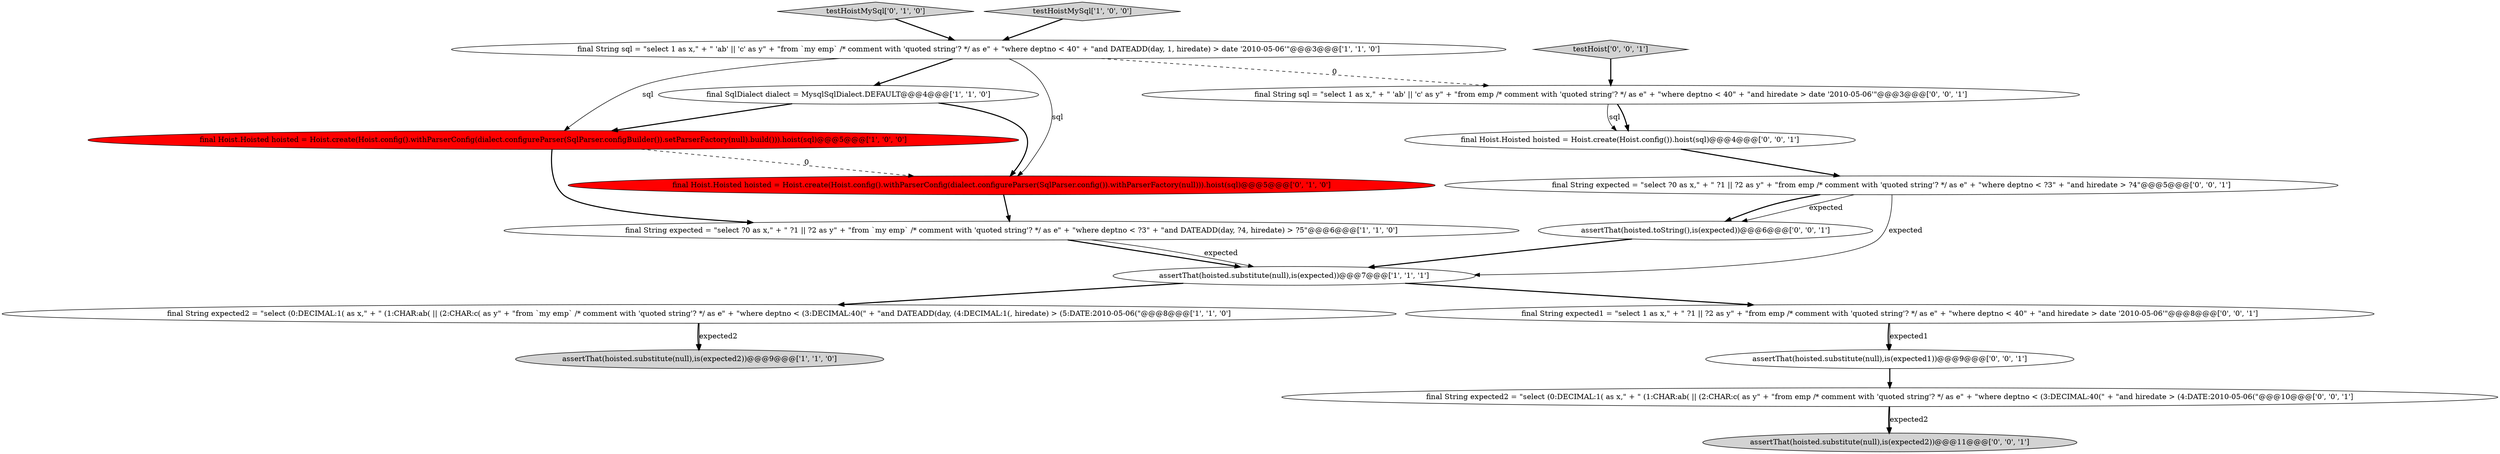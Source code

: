 digraph {
5 [style = filled, label = "final Hoist.Hoisted hoisted = Hoist.create(Hoist.config().withParserConfig(dialect.configureParser(SqlParser.configBuilder()).setParserFactory(null).build())).hoist(sql)@@@5@@@['1', '0', '0']", fillcolor = red, shape = ellipse image = "AAA1AAABBB1BBB"];
10 [style = filled, label = "assertThat(hoisted.substitute(null),is(expected1))@@@9@@@['0', '0', '1']", fillcolor = white, shape = ellipse image = "AAA0AAABBB3BBB"];
4 [style = filled, label = "final String sql = \"select 1 as x,\" + \" 'ab' || 'c' as y\" + \"from `my emp` /* comment with 'quoted string'? */ as e\" + \"where deptno < 40\" + \"and DATEADD(day, 1, hiredate) > date '2010-05-06'\"@@@3@@@['1', '1', '0']", fillcolor = white, shape = ellipse image = "AAA0AAABBB1BBB"];
12 [style = filled, label = "testHoist['0', '0', '1']", fillcolor = lightgray, shape = diamond image = "AAA0AAABBB3BBB"];
6 [style = filled, label = "assertThat(hoisted.substitute(null),is(expected))@@@7@@@['1', '1', '1']", fillcolor = white, shape = ellipse image = "AAA0AAABBB1BBB"];
7 [style = filled, label = "final String expected2 = \"select (0:DECIMAL:1( as x,\" + \" (1:CHAR:ab( || (2:CHAR:c( as y\" + \"from `my emp` /* comment with 'quoted string'? */ as e\" + \"where deptno < (3:DECIMAL:40(\" + \"and DATEADD(day, (4:DECIMAL:1(, hiredate) > (5:DATE:2010-05-06(\"@@@8@@@['1', '1', '0']", fillcolor = white, shape = ellipse image = "AAA0AAABBB1BBB"];
15 [style = filled, label = "final Hoist.Hoisted hoisted = Hoist.create(Hoist.config()).hoist(sql)@@@4@@@['0', '0', '1']", fillcolor = white, shape = ellipse image = "AAA0AAABBB3BBB"];
16 [style = filled, label = "final String sql = \"select 1 as x,\" + \" 'ab' || 'c' as y\" + \"from emp /* comment with 'quoted string'? */ as e\" + \"where deptno < 40\" + \"and hiredate > date '2010-05-06'\"@@@3@@@['0', '0', '1']", fillcolor = white, shape = ellipse image = "AAA0AAABBB3BBB"];
1 [style = filled, label = "assertThat(hoisted.substitute(null),is(expected2))@@@9@@@['1', '1', '0']", fillcolor = lightgray, shape = ellipse image = "AAA0AAABBB1BBB"];
17 [style = filled, label = "assertThat(hoisted.toString(),is(expected))@@@6@@@['0', '0', '1']", fillcolor = white, shape = ellipse image = "AAA0AAABBB3BBB"];
11 [style = filled, label = "assertThat(hoisted.substitute(null),is(expected2))@@@11@@@['0', '0', '1']", fillcolor = lightgray, shape = ellipse image = "AAA0AAABBB3BBB"];
9 [style = filled, label = "final Hoist.Hoisted hoisted = Hoist.create(Hoist.config().withParserConfig(dialect.configureParser(SqlParser.config()).withParserFactory(null))).hoist(sql)@@@5@@@['0', '1', '0']", fillcolor = red, shape = ellipse image = "AAA1AAABBB2BBB"];
18 [style = filled, label = "final String expected2 = \"select (0:DECIMAL:1( as x,\" + \" (1:CHAR:ab( || (2:CHAR:c( as y\" + \"from emp /* comment with 'quoted string'? */ as e\" + \"where deptno < (3:DECIMAL:40(\" + \"and hiredate > (4:DATE:2010-05-06(\"@@@10@@@['0', '0', '1']", fillcolor = white, shape = ellipse image = "AAA0AAABBB3BBB"];
13 [style = filled, label = "final String expected = \"select ?0 as x,\" + \" ?1 || ?2 as y\" + \"from emp /* comment with 'quoted string'? */ as e\" + \"where deptno < ?3\" + \"and hiredate > ?4\"@@@5@@@['0', '0', '1']", fillcolor = white, shape = ellipse image = "AAA0AAABBB3BBB"];
8 [style = filled, label = "testHoistMySql['0', '1', '0']", fillcolor = lightgray, shape = diamond image = "AAA0AAABBB2BBB"];
14 [style = filled, label = "final String expected1 = \"select 1 as x,\" + \" ?1 || ?2 as y\" + \"from emp /* comment with 'quoted string'? */ as e\" + \"where deptno < 40\" + \"and hiredate > date '2010-05-06'\"@@@8@@@['0', '0', '1']", fillcolor = white, shape = ellipse image = "AAA0AAABBB3BBB"];
3 [style = filled, label = "final String expected = \"select ?0 as x,\" + \" ?1 || ?2 as y\" + \"from `my emp` /* comment with 'quoted string'? */ as e\" + \"where deptno < ?3\" + \"and DATEADD(day, ?4, hiredate) > ?5\"@@@6@@@['1', '1', '0']", fillcolor = white, shape = ellipse image = "AAA0AAABBB1BBB"];
0 [style = filled, label = "testHoistMySql['1', '0', '0']", fillcolor = lightgray, shape = diamond image = "AAA0AAABBB1BBB"];
2 [style = filled, label = "final SqlDialect dialect = MysqlSqlDialect.DEFAULT@@@4@@@['1', '1', '0']", fillcolor = white, shape = ellipse image = "AAA0AAABBB1BBB"];
5->3 [style = bold, label=""];
16->15 [style = bold, label=""];
10->18 [style = bold, label=""];
16->15 [style = solid, label="sql"];
15->13 [style = bold, label=""];
7->1 [style = bold, label=""];
4->16 [style = dashed, label="0"];
17->6 [style = bold, label=""];
18->11 [style = bold, label=""];
14->10 [style = bold, label=""];
3->6 [style = bold, label=""];
5->9 [style = dashed, label="0"];
12->16 [style = bold, label=""];
4->2 [style = bold, label=""];
2->9 [style = bold, label=""];
3->6 [style = solid, label="expected"];
18->11 [style = solid, label="expected2"];
7->1 [style = solid, label="expected2"];
6->14 [style = bold, label=""];
13->17 [style = bold, label=""];
14->10 [style = solid, label="expected1"];
0->4 [style = bold, label=""];
13->17 [style = solid, label="expected"];
4->9 [style = solid, label="sql"];
13->6 [style = solid, label="expected"];
9->3 [style = bold, label=""];
4->5 [style = solid, label="sql"];
8->4 [style = bold, label=""];
6->7 [style = bold, label=""];
2->5 [style = bold, label=""];
}

